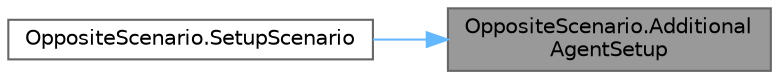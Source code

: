 digraph "OppositeScenario.AdditionalAgentSetup"
{
 // LATEX_PDF_SIZE
  bgcolor="transparent";
  edge [fontname=Helvetica,fontsize=10,labelfontname=Helvetica,labelfontsize=10];
  node [fontname=Helvetica,fontsize=10,shape=box,height=0.2,width=0.4];
  rankdir="RL";
  Node1 [id="Node000001",label="OppositeScenario.Additional\lAgentSetup",height=0.2,width=0.4,color="gray40", fillcolor="grey60", style="filled", fontcolor="black",tooltip="Add additional setup for agents."];
  Node1 -> Node2 [id="edge1_Node000001_Node000002",dir="back",color="steelblue1",style="solid",tooltip=" "];
  Node2 [id="Node000002",label="OppositeScenario.SetupScenario",height=0.2,width=0.4,color="grey40", fillcolor="white", style="filled",URL="$class_opposite_scenario.html#a3d474e72bb3487afa825b6861540daa5",tooltip="Populates scene with agents, gives them their destination."];
}
